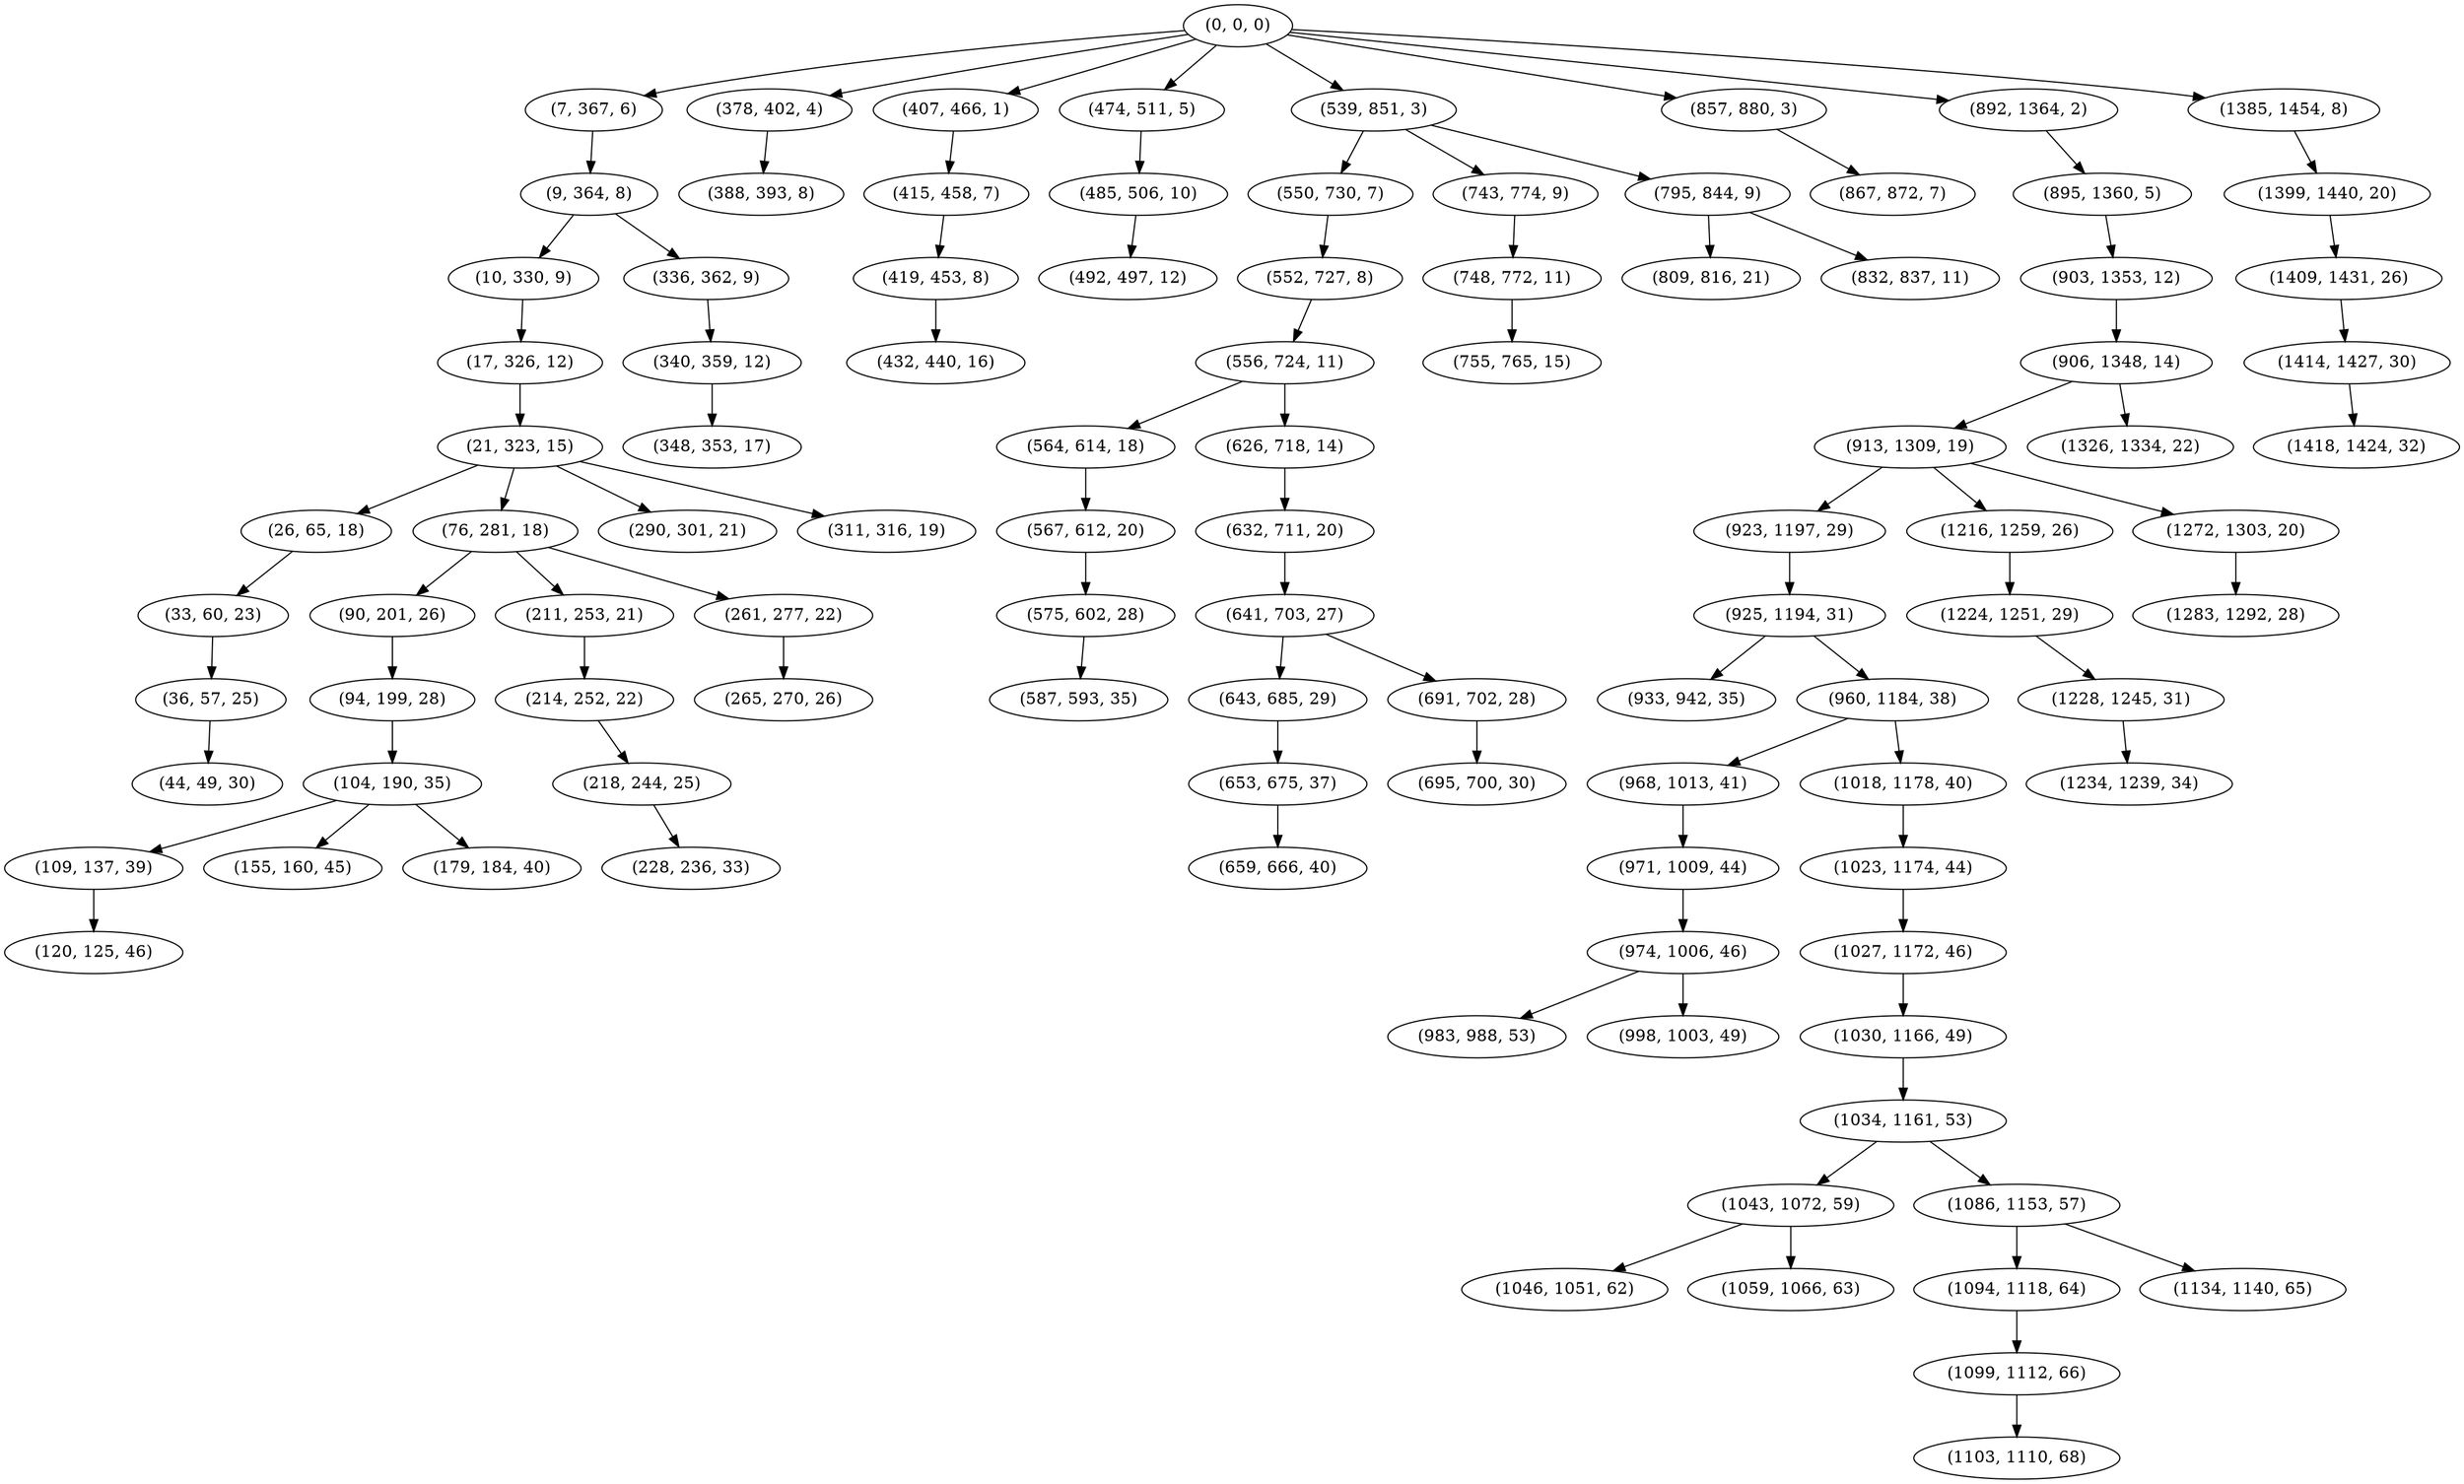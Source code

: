digraph tree {
    "(0, 0, 0)";
    "(7, 367, 6)";
    "(9, 364, 8)";
    "(10, 330, 9)";
    "(17, 326, 12)";
    "(21, 323, 15)";
    "(26, 65, 18)";
    "(33, 60, 23)";
    "(36, 57, 25)";
    "(44, 49, 30)";
    "(76, 281, 18)";
    "(90, 201, 26)";
    "(94, 199, 28)";
    "(104, 190, 35)";
    "(109, 137, 39)";
    "(120, 125, 46)";
    "(155, 160, 45)";
    "(179, 184, 40)";
    "(211, 253, 21)";
    "(214, 252, 22)";
    "(218, 244, 25)";
    "(228, 236, 33)";
    "(261, 277, 22)";
    "(265, 270, 26)";
    "(290, 301, 21)";
    "(311, 316, 19)";
    "(336, 362, 9)";
    "(340, 359, 12)";
    "(348, 353, 17)";
    "(378, 402, 4)";
    "(388, 393, 8)";
    "(407, 466, 1)";
    "(415, 458, 7)";
    "(419, 453, 8)";
    "(432, 440, 16)";
    "(474, 511, 5)";
    "(485, 506, 10)";
    "(492, 497, 12)";
    "(539, 851, 3)";
    "(550, 730, 7)";
    "(552, 727, 8)";
    "(556, 724, 11)";
    "(564, 614, 18)";
    "(567, 612, 20)";
    "(575, 602, 28)";
    "(587, 593, 35)";
    "(626, 718, 14)";
    "(632, 711, 20)";
    "(641, 703, 27)";
    "(643, 685, 29)";
    "(653, 675, 37)";
    "(659, 666, 40)";
    "(691, 702, 28)";
    "(695, 700, 30)";
    "(743, 774, 9)";
    "(748, 772, 11)";
    "(755, 765, 15)";
    "(795, 844, 9)";
    "(809, 816, 21)";
    "(832, 837, 11)";
    "(857, 880, 3)";
    "(867, 872, 7)";
    "(892, 1364, 2)";
    "(895, 1360, 5)";
    "(903, 1353, 12)";
    "(906, 1348, 14)";
    "(913, 1309, 19)";
    "(923, 1197, 29)";
    "(925, 1194, 31)";
    "(933, 942, 35)";
    "(960, 1184, 38)";
    "(968, 1013, 41)";
    "(971, 1009, 44)";
    "(974, 1006, 46)";
    "(983, 988, 53)";
    "(998, 1003, 49)";
    "(1018, 1178, 40)";
    "(1023, 1174, 44)";
    "(1027, 1172, 46)";
    "(1030, 1166, 49)";
    "(1034, 1161, 53)";
    "(1043, 1072, 59)";
    "(1046, 1051, 62)";
    "(1059, 1066, 63)";
    "(1086, 1153, 57)";
    "(1094, 1118, 64)";
    "(1099, 1112, 66)";
    "(1103, 1110, 68)";
    "(1134, 1140, 65)";
    "(1216, 1259, 26)";
    "(1224, 1251, 29)";
    "(1228, 1245, 31)";
    "(1234, 1239, 34)";
    "(1272, 1303, 20)";
    "(1283, 1292, 28)";
    "(1326, 1334, 22)";
    "(1385, 1454, 8)";
    "(1399, 1440, 20)";
    "(1409, 1431, 26)";
    "(1414, 1427, 30)";
    "(1418, 1424, 32)";
    "(0, 0, 0)" -> "(7, 367, 6)";
    "(0, 0, 0)" -> "(378, 402, 4)";
    "(0, 0, 0)" -> "(407, 466, 1)";
    "(0, 0, 0)" -> "(474, 511, 5)";
    "(0, 0, 0)" -> "(539, 851, 3)";
    "(0, 0, 0)" -> "(857, 880, 3)";
    "(0, 0, 0)" -> "(892, 1364, 2)";
    "(0, 0, 0)" -> "(1385, 1454, 8)";
    "(7, 367, 6)" -> "(9, 364, 8)";
    "(9, 364, 8)" -> "(10, 330, 9)";
    "(9, 364, 8)" -> "(336, 362, 9)";
    "(10, 330, 9)" -> "(17, 326, 12)";
    "(17, 326, 12)" -> "(21, 323, 15)";
    "(21, 323, 15)" -> "(26, 65, 18)";
    "(21, 323, 15)" -> "(76, 281, 18)";
    "(21, 323, 15)" -> "(290, 301, 21)";
    "(21, 323, 15)" -> "(311, 316, 19)";
    "(26, 65, 18)" -> "(33, 60, 23)";
    "(33, 60, 23)" -> "(36, 57, 25)";
    "(36, 57, 25)" -> "(44, 49, 30)";
    "(76, 281, 18)" -> "(90, 201, 26)";
    "(76, 281, 18)" -> "(211, 253, 21)";
    "(76, 281, 18)" -> "(261, 277, 22)";
    "(90, 201, 26)" -> "(94, 199, 28)";
    "(94, 199, 28)" -> "(104, 190, 35)";
    "(104, 190, 35)" -> "(109, 137, 39)";
    "(104, 190, 35)" -> "(155, 160, 45)";
    "(104, 190, 35)" -> "(179, 184, 40)";
    "(109, 137, 39)" -> "(120, 125, 46)";
    "(211, 253, 21)" -> "(214, 252, 22)";
    "(214, 252, 22)" -> "(218, 244, 25)";
    "(218, 244, 25)" -> "(228, 236, 33)";
    "(261, 277, 22)" -> "(265, 270, 26)";
    "(336, 362, 9)" -> "(340, 359, 12)";
    "(340, 359, 12)" -> "(348, 353, 17)";
    "(378, 402, 4)" -> "(388, 393, 8)";
    "(407, 466, 1)" -> "(415, 458, 7)";
    "(415, 458, 7)" -> "(419, 453, 8)";
    "(419, 453, 8)" -> "(432, 440, 16)";
    "(474, 511, 5)" -> "(485, 506, 10)";
    "(485, 506, 10)" -> "(492, 497, 12)";
    "(539, 851, 3)" -> "(550, 730, 7)";
    "(539, 851, 3)" -> "(743, 774, 9)";
    "(539, 851, 3)" -> "(795, 844, 9)";
    "(550, 730, 7)" -> "(552, 727, 8)";
    "(552, 727, 8)" -> "(556, 724, 11)";
    "(556, 724, 11)" -> "(564, 614, 18)";
    "(556, 724, 11)" -> "(626, 718, 14)";
    "(564, 614, 18)" -> "(567, 612, 20)";
    "(567, 612, 20)" -> "(575, 602, 28)";
    "(575, 602, 28)" -> "(587, 593, 35)";
    "(626, 718, 14)" -> "(632, 711, 20)";
    "(632, 711, 20)" -> "(641, 703, 27)";
    "(641, 703, 27)" -> "(643, 685, 29)";
    "(641, 703, 27)" -> "(691, 702, 28)";
    "(643, 685, 29)" -> "(653, 675, 37)";
    "(653, 675, 37)" -> "(659, 666, 40)";
    "(691, 702, 28)" -> "(695, 700, 30)";
    "(743, 774, 9)" -> "(748, 772, 11)";
    "(748, 772, 11)" -> "(755, 765, 15)";
    "(795, 844, 9)" -> "(809, 816, 21)";
    "(795, 844, 9)" -> "(832, 837, 11)";
    "(857, 880, 3)" -> "(867, 872, 7)";
    "(892, 1364, 2)" -> "(895, 1360, 5)";
    "(895, 1360, 5)" -> "(903, 1353, 12)";
    "(903, 1353, 12)" -> "(906, 1348, 14)";
    "(906, 1348, 14)" -> "(913, 1309, 19)";
    "(906, 1348, 14)" -> "(1326, 1334, 22)";
    "(913, 1309, 19)" -> "(923, 1197, 29)";
    "(913, 1309, 19)" -> "(1216, 1259, 26)";
    "(913, 1309, 19)" -> "(1272, 1303, 20)";
    "(923, 1197, 29)" -> "(925, 1194, 31)";
    "(925, 1194, 31)" -> "(933, 942, 35)";
    "(925, 1194, 31)" -> "(960, 1184, 38)";
    "(960, 1184, 38)" -> "(968, 1013, 41)";
    "(960, 1184, 38)" -> "(1018, 1178, 40)";
    "(968, 1013, 41)" -> "(971, 1009, 44)";
    "(971, 1009, 44)" -> "(974, 1006, 46)";
    "(974, 1006, 46)" -> "(983, 988, 53)";
    "(974, 1006, 46)" -> "(998, 1003, 49)";
    "(1018, 1178, 40)" -> "(1023, 1174, 44)";
    "(1023, 1174, 44)" -> "(1027, 1172, 46)";
    "(1027, 1172, 46)" -> "(1030, 1166, 49)";
    "(1030, 1166, 49)" -> "(1034, 1161, 53)";
    "(1034, 1161, 53)" -> "(1043, 1072, 59)";
    "(1034, 1161, 53)" -> "(1086, 1153, 57)";
    "(1043, 1072, 59)" -> "(1046, 1051, 62)";
    "(1043, 1072, 59)" -> "(1059, 1066, 63)";
    "(1086, 1153, 57)" -> "(1094, 1118, 64)";
    "(1086, 1153, 57)" -> "(1134, 1140, 65)";
    "(1094, 1118, 64)" -> "(1099, 1112, 66)";
    "(1099, 1112, 66)" -> "(1103, 1110, 68)";
    "(1216, 1259, 26)" -> "(1224, 1251, 29)";
    "(1224, 1251, 29)" -> "(1228, 1245, 31)";
    "(1228, 1245, 31)" -> "(1234, 1239, 34)";
    "(1272, 1303, 20)" -> "(1283, 1292, 28)";
    "(1385, 1454, 8)" -> "(1399, 1440, 20)";
    "(1399, 1440, 20)" -> "(1409, 1431, 26)";
    "(1409, 1431, 26)" -> "(1414, 1427, 30)";
    "(1414, 1427, 30)" -> "(1418, 1424, 32)";
}
